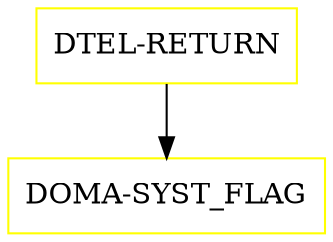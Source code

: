 digraph G {
  "DTEL-RETURN" [shape=box,color=yellow];
  "DOMA-SYST_FLAG" [shape=box,color=yellow,URL="./DOMA_SYST_FLAG.html"];
  "DTEL-RETURN" -> "DOMA-SYST_FLAG";
}
